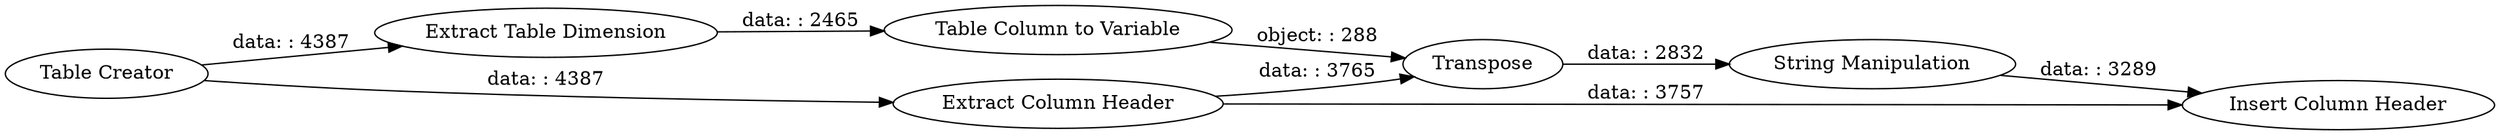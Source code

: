 digraph {
	"8836906752437863676_6" [label="Extract Table Dimension"]
	"8836906752437863676_4" [label=Transpose]
	"8836906752437863676_1" [label="Table Creator"]
	"8836906752437863676_5" [label="Insert Column Header"]
	"8836906752437863676_3" [label="String Manipulation"]
	"8836906752437863676_2" [label="Extract Column Header"]
	"8836906752437863676_7" [label="Table Column to Variable"]
	"8836906752437863676_6" -> "8836906752437863676_7" [label="data: : 2465"]
	"8836906752437863676_2" -> "8836906752437863676_5" [label="data: : 3757"]
	"8836906752437863676_2" -> "8836906752437863676_4" [label="data: : 3765"]
	"8836906752437863676_7" -> "8836906752437863676_4" [label="object: : 288"]
	"8836906752437863676_1" -> "8836906752437863676_6" [label="data: : 4387"]
	"8836906752437863676_3" -> "8836906752437863676_5" [label="data: : 3289"]
	"8836906752437863676_4" -> "8836906752437863676_3" [label="data: : 2832"]
	"8836906752437863676_1" -> "8836906752437863676_2" [label="data: : 4387"]
	rankdir=LR
}
